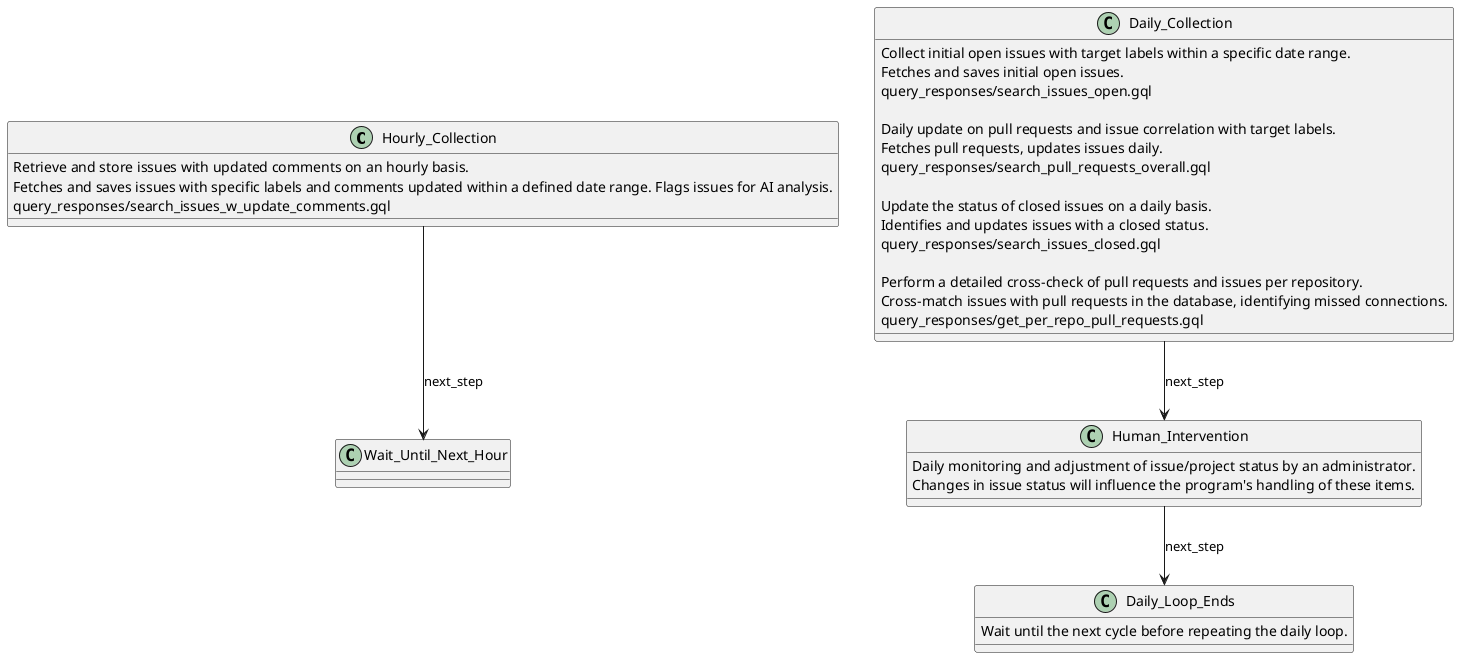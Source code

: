 @startuml

!define RECTANGLE class

' Hourly Loop
RECTANGLE Hourly_Collection {
  Retrieve and store issues with updated comments on an hourly basis.
  Fetches and saves issues with specific labels and comments updated within a defined date range. Flags issues for AI analysis.
  query_responses/search_issues_w_update_comments.gql
}

RECTANGLE Wait_Until_Next_Hour

Hourly_Collection --> Wait_Until_Next_Hour : next_step

' Daily Loop
RECTANGLE Daily_Collection {
  Collect initial open issues with target labels within a specific date range.
  Fetches and saves initial open issues.
  query_responses/search_issues_open.gql

  Daily update on pull requests and issue correlation with target labels.
  Fetches pull requests, updates issues daily.
  query_responses/search_pull_requests_overall.gql

  Update the status of closed issues on a daily basis.
  Identifies and updates issues with a closed status.
  query_responses/search_issues_closed.gql

  Perform a detailed cross-check of pull requests and issues per repository.
  Cross-match issues with pull requests in the database, identifying missed connections.
  query_responses/get_per_repo_pull_requests.gql
}

RECTANGLE Human_Intervention {
  Daily monitoring and adjustment of issue/project status by an administrator.
  Changes in issue status will influence the program's handling of these items.
}

RECTANGLE Daily_Loop_Ends {
  Wait until the next cycle before repeating the daily loop.
}

Daily_Collection --> Human_Intervention : next_step
Human_Intervention --> Daily_Loop_Ends : next_step

@enduml